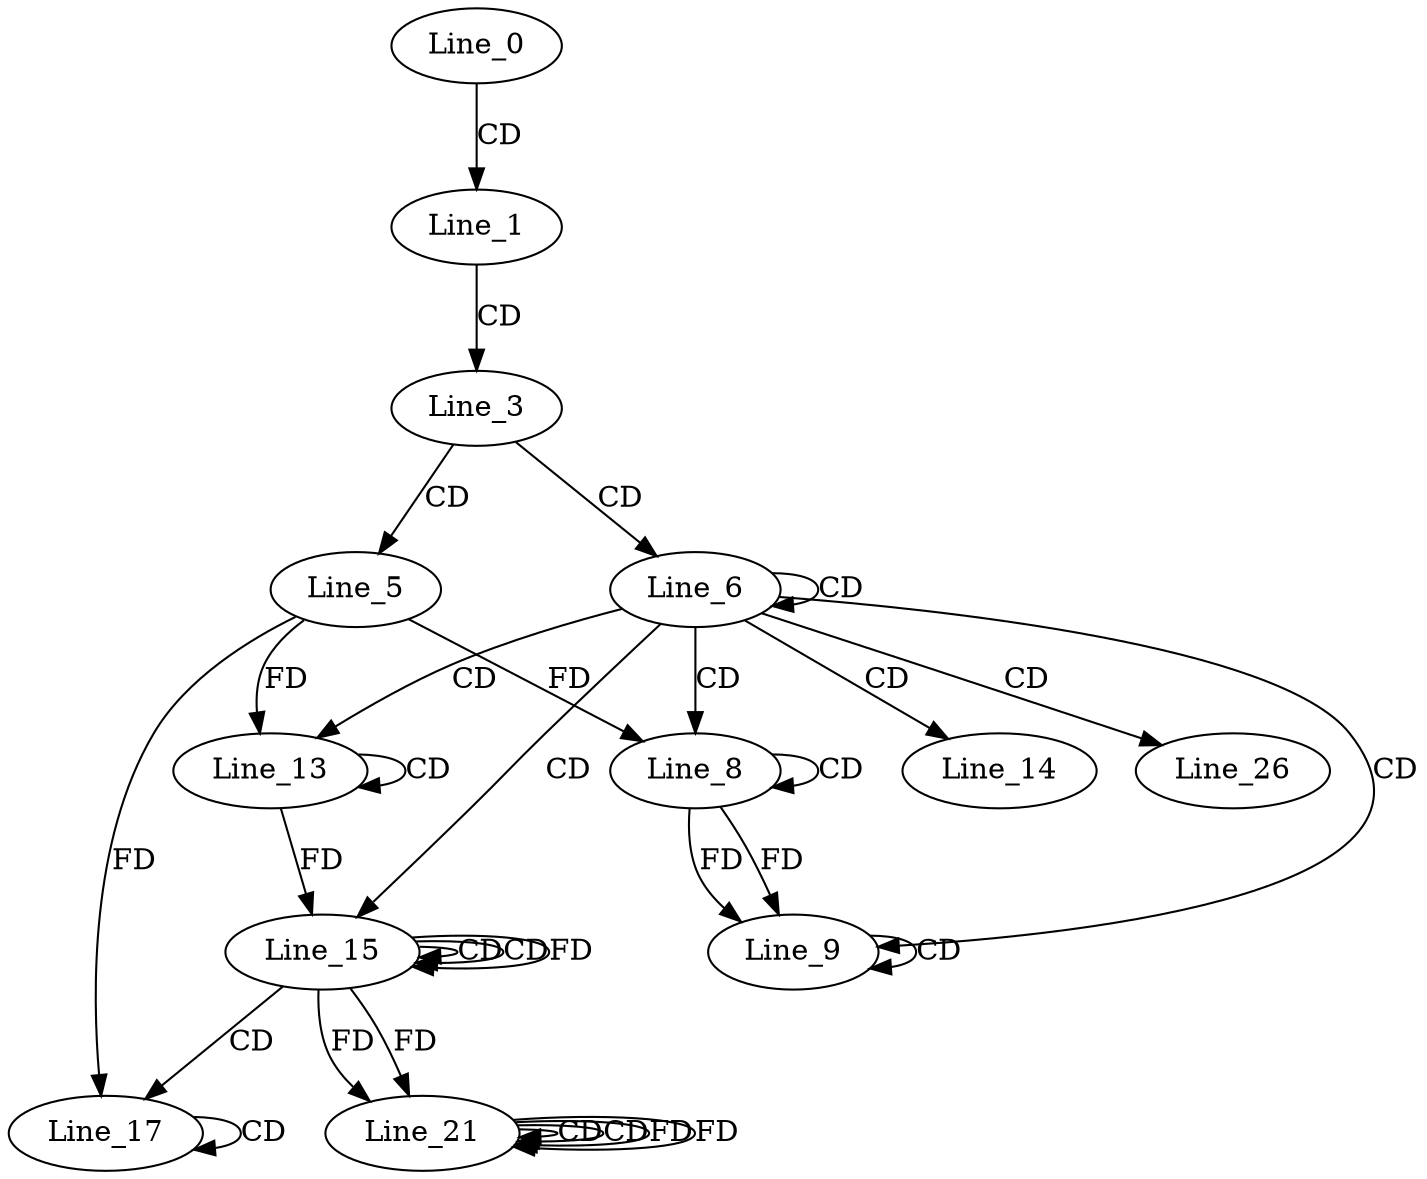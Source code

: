 digraph G {
  Line_0;
  Line_1;
  Line_3;
  Line_5;
  Line_6;
  Line_8;
  Line_8;
  Line_9;
  Line_9;
  Line_13;
  Line_13;
  Line_14;
  Line_15;
  Line_15;
  Line_15;
  Line_17;
  Line_17;
  Line_21;
  Line_21;
  Line_21;
  Line_26;
  Line_0 -> Line_1 [ label="CD" ];
  Line_1 -> Line_3 [ label="CD" ];
  Line_3 -> Line_5 [ label="CD" ];
  Line_3 -> Line_6 [ label="CD" ];
  Line_6 -> Line_6 [ label="CD" ];
  Line_6 -> Line_8 [ label="CD" ];
  Line_8 -> Line_8 [ label="CD" ];
  Line_5 -> Line_8 [ label="FD" ];
  Line_6 -> Line_9 [ label="CD" ];
  Line_8 -> Line_9 [ label="FD" ];
  Line_9 -> Line_9 [ label="CD" ];
  Line_8 -> Line_9 [ label="FD" ];
  Line_6 -> Line_13 [ label="CD" ];
  Line_13 -> Line_13 [ label="CD" ];
  Line_5 -> Line_13 [ label="FD" ];
  Line_6 -> Line_14 [ label="CD" ];
  Line_6 -> Line_15 [ label="CD" ];
  Line_15 -> Line_15 [ label="CD" ];
  Line_13 -> Line_15 [ label="FD" ];
  Line_15 -> Line_15 [ label="CD" ];
  Line_15 -> Line_15 [ label="FD" ];
  Line_15 -> Line_17 [ label="CD" ];
  Line_17 -> Line_17 [ label="CD" ];
  Line_5 -> Line_17 [ label="FD" ];
  Line_21 -> Line_21 [ label="CD" ];
  Line_15 -> Line_21 [ label="FD" ];
  Line_21 -> Line_21 [ label="CD" ];
  Line_21 -> Line_21 [ label="FD" ];
  Line_15 -> Line_21 [ label="FD" ];
  Line_6 -> Line_26 [ label="CD" ];
  Line_21 -> Line_21 [ label="FD" ];
}
